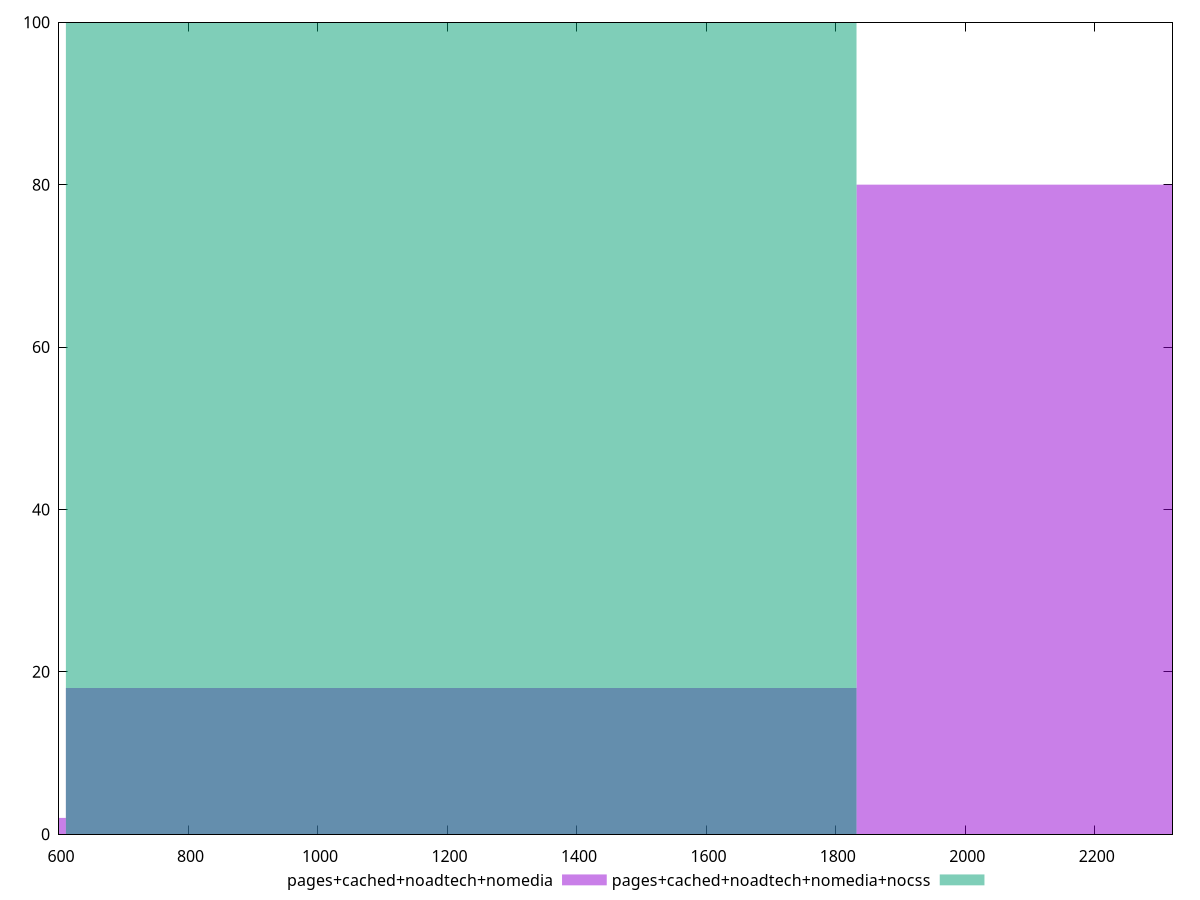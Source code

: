 reset

$pagesCachedNoadtechNomedia <<EOF
2442.5460379826623 80
0 2
1221.2730189913311 18
EOF

$pagesCachedNoadtechNomediaNocss <<EOF
1221.2730189913311 100
EOF

set key outside below
set boxwidth 1221.2730189913311
set xrange [600:2320]
set yrange [0:100]
set trange [0:100]
set style fill transparent solid 0.5 noborder
set terminal svg size 640, 500 enhanced background rgb 'white'
set output "report_00015_2021-02-09T16-11-33.973Z/unused-javascript/comparison/histogram/3_vs_4.svg"

plot $pagesCachedNoadtechNomedia title "pages+cached+noadtech+nomedia" with boxes, \
     $pagesCachedNoadtechNomediaNocss title "pages+cached+noadtech+nomedia+nocss" with boxes

reset
